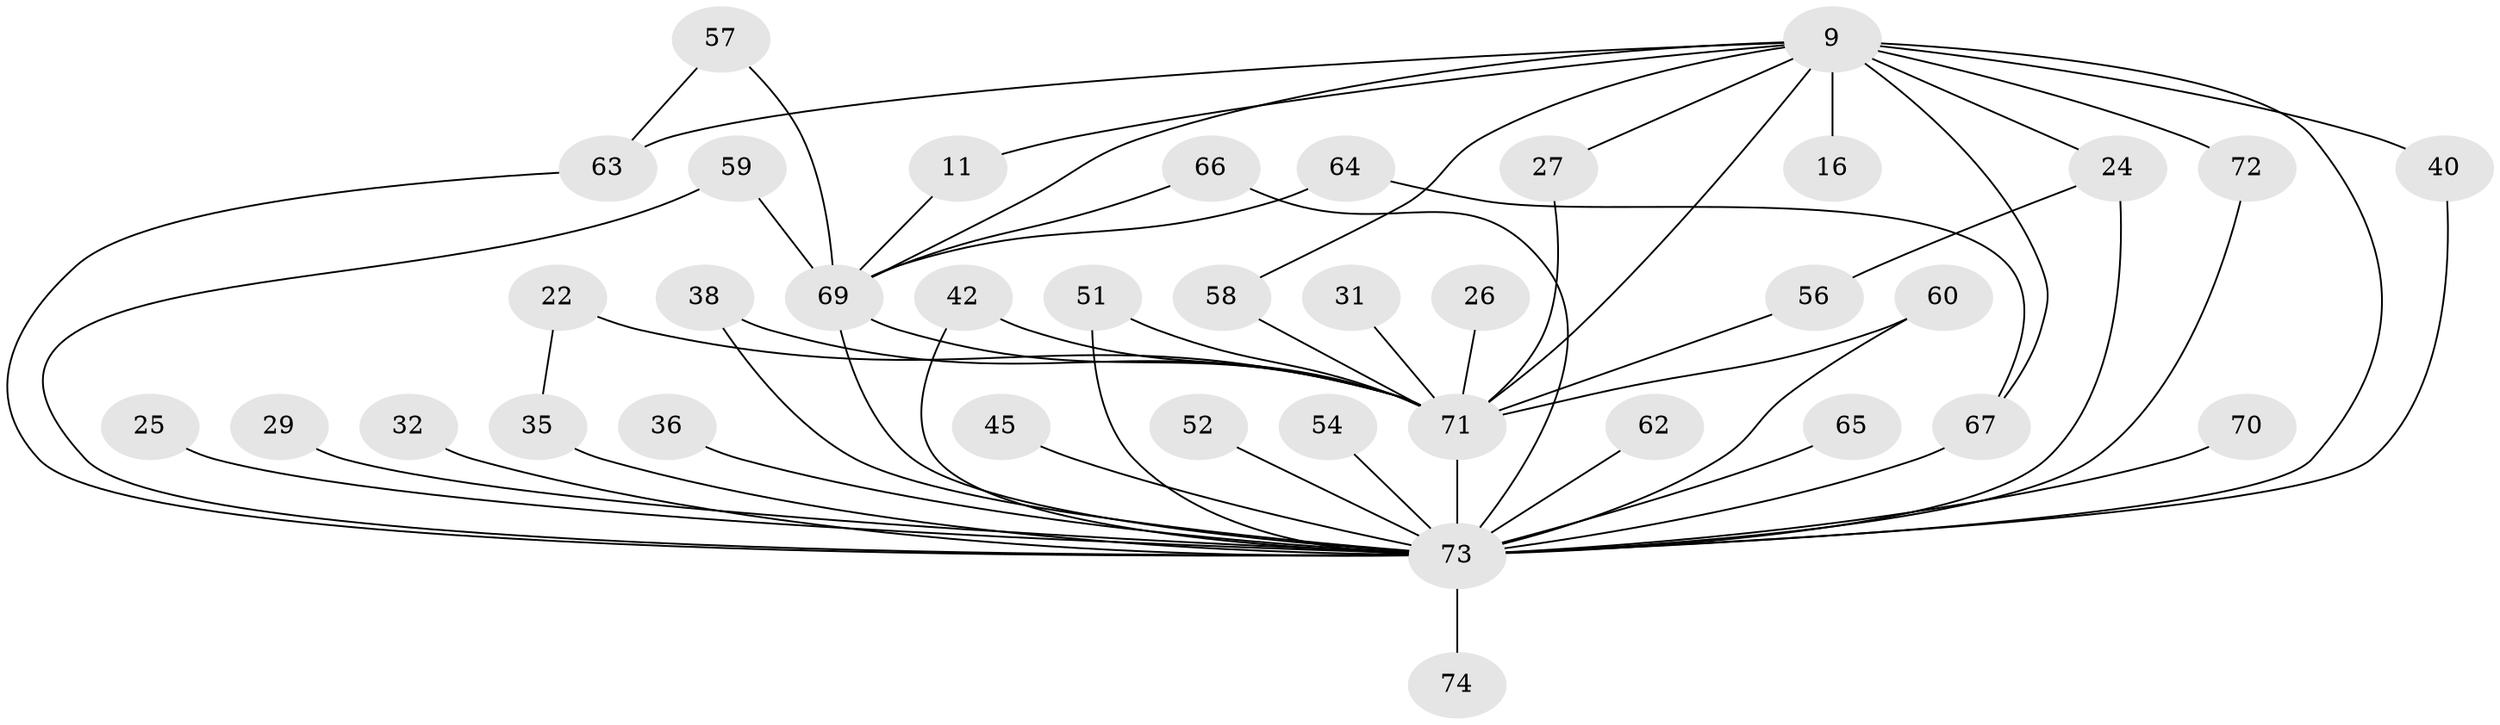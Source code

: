 // original degree distribution, {23: 0.02702702702702703, 12: 0.013513513513513514, 20: 0.013513513513513514, 16: 0.013513513513513514, 17: 0.02702702702702703, 21: 0.013513513513513514, 14: 0.013513513513513514, 15: 0.013513513513513514, 2: 0.5945945945945946, 4: 0.08108108108108109, 3: 0.13513513513513514, 6: 0.02702702702702703, 7: 0.02702702702702703}
// Generated by graph-tools (version 1.1) at 2025/44/03/09/25 04:44:01]
// undirected, 37 vertices, 57 edges
graph export_dot {
graph [start="1"]
  node [color=gray90,style=filled];
  9 [super="+5"];
  11;
  16;
  22;
  24;
  25;
  26;
  27;
  29;
  31;
  32;
  35 [super="+18"];
  36;
  38;
  40;
  42;
  45;
  51 [super="+19"];
  52;
  54;
  56 [super="+50"];
  57;
  58 [super="+14"];
  59;
  60;
  62;
  63 [super="+55"];
  64;
  65;
  66;
  67 [super="+33"];
  69 [super="+49+47+8"];
  70;
  71 [super="+61+68"];
  72;
  73 [super="+12+41+39+10+7"];
  74 [super="+53"];
  9 -- 11;
  9 -- 16 [weight=2];
  9 -- 72;
  9 -- 24;
  9 -- 27;
  9 -- 40;
  9 -- 58;
  9 -- 69 [weight=5];
  9 -- 73 [weight=11];
  9 -- 67;
  9 -- 63 [weight=3];
  9 -- 71 [weight=4];
  11 -- 69;
  22 -- 35;
  22 -- 71;
  24 -- 56;
  24 -- 73;
  25 -- 73;
  26 -- 71;
  27 -- 71;
  29 -- 73 [weight=2];
  31 -- 71 [weight=2];
  32 -- 73;
  35 -- 73 [weight=3];
  36 -- 73 [weight=2];
  38 -- 73;
  38 -- 71;
  40 -- 73;
  42 -- 73;
  42 -- 71;
  45 -- 73 [weight=2];
  51 -- 73;
  51 -- 71 [weight=2];
  52 -- 73 [weight=2];
  54 -- 73 [weight=2];
  56 -- 71 [weight=4];
  57 -- 69;
  57 -- 63;
  58 -- 71 [weight=2];
  59 -- 69;
  59 -- 73;
  60 -- 73;
  60 -- 71;
  62 -- 73 [weight=2];
  63 -- 73 [weight=2];
  64 -- 69;
  64 -- 67;
  65 -- 73 [weight=2];
  66 -- 69;
  66 -- 73;
  67 -- 73 [weight=3];
  69 -- 71 [weight=9];
  69 -- 73 [weight=11];
  70 -- 73 [weight=2];
  71 -- 73 [weight=15];
  72 -- 73;
  73 -- 74 [weight=2];
}
